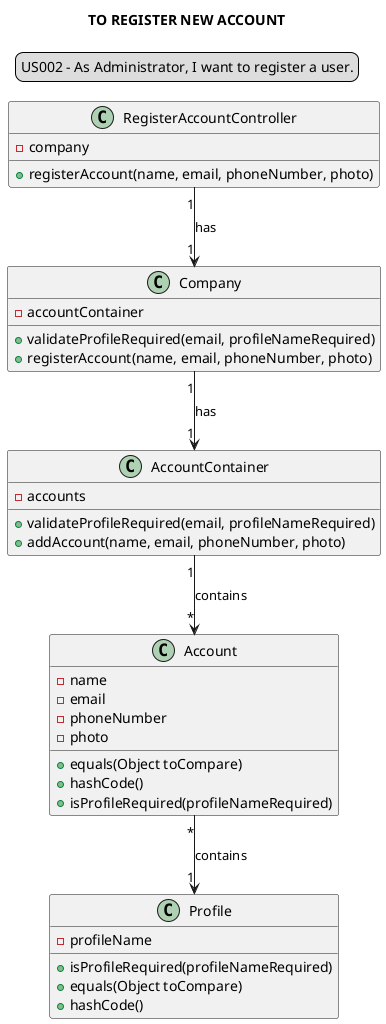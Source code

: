 @startuml

skinparam sequenceMessageAlign center
title TO REGISTER NEW ACCOUNT
legend top
US002 - As Administrator, I want to register a user.
end legend

class "RegisterAccountController" {
-company
+registerAccount(name, email, phoneNumber, photo)
}

class "Company" {
-accountContainer
+validateProfileRequired(email, profileNameRequired)
+registerAccount(name, email, phoneNumber, photo)
}

class "AccountContainer"{
-accounts
+validateProfileRequired(email, profileNameRequired)
+addAccount(name, email, phoneNumber, photo)
}

class "Account" {
-name
-email
-phoneNumber
-photo
+equals(Object toCompare)
+hashCode()
+ isProfileRequired(profileNameRequired)
}

class "Profile"{
-profileName
+isProfileRequired(profileNameRequired)
+equals(Object toCompare)
+hashCode()
}

"RegisterAccountController" "1" --> "1" "Company": has
"Company" "1"-->"1" "AccountContainer": has
"AccountContainer" "1"-->"*" "Account": contains
"Account" "*"--> "1""Profile": contains
@enduml